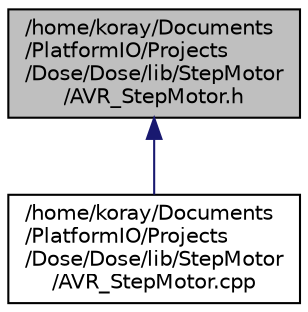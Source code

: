 digraph "/home/koray/Documents/PlatformIO/Projects/Dose/Dose/lib/StepMotor/AVR_StepMotor.h"
{
  edge [fontname="Helvetica",fontsize="10",labelfontname="Helvetica",labelfontsize="10"];
  node [fontname="Helvetica",fontsize="10",shape=record];
  Node4 [label="/home/koray/Documents\l/PlatformIO/Projects\l/Dose/Dose/lib/StepMotor\l/AVR_StepMotor.h",height=0.2,width=0.4,color="black", fillcolor="grey75", style="filled", fontcolor="black"];
  Node4 -> Node5 [dir="back",color="midnightblue",fontsize="10",style="solid",fontname="Helvetica"];
  Node5 [label="/home/koray/Documents\l/PlatformIO/Projects\l/Dose/Dose/lib/StepMotor\l/AVR_StepMotor.cpp",height=0.2,width=0.4,color="black", fillcolor="white", style="filled",URL="$AVR__StepMotor_8cpp.html"];
}

